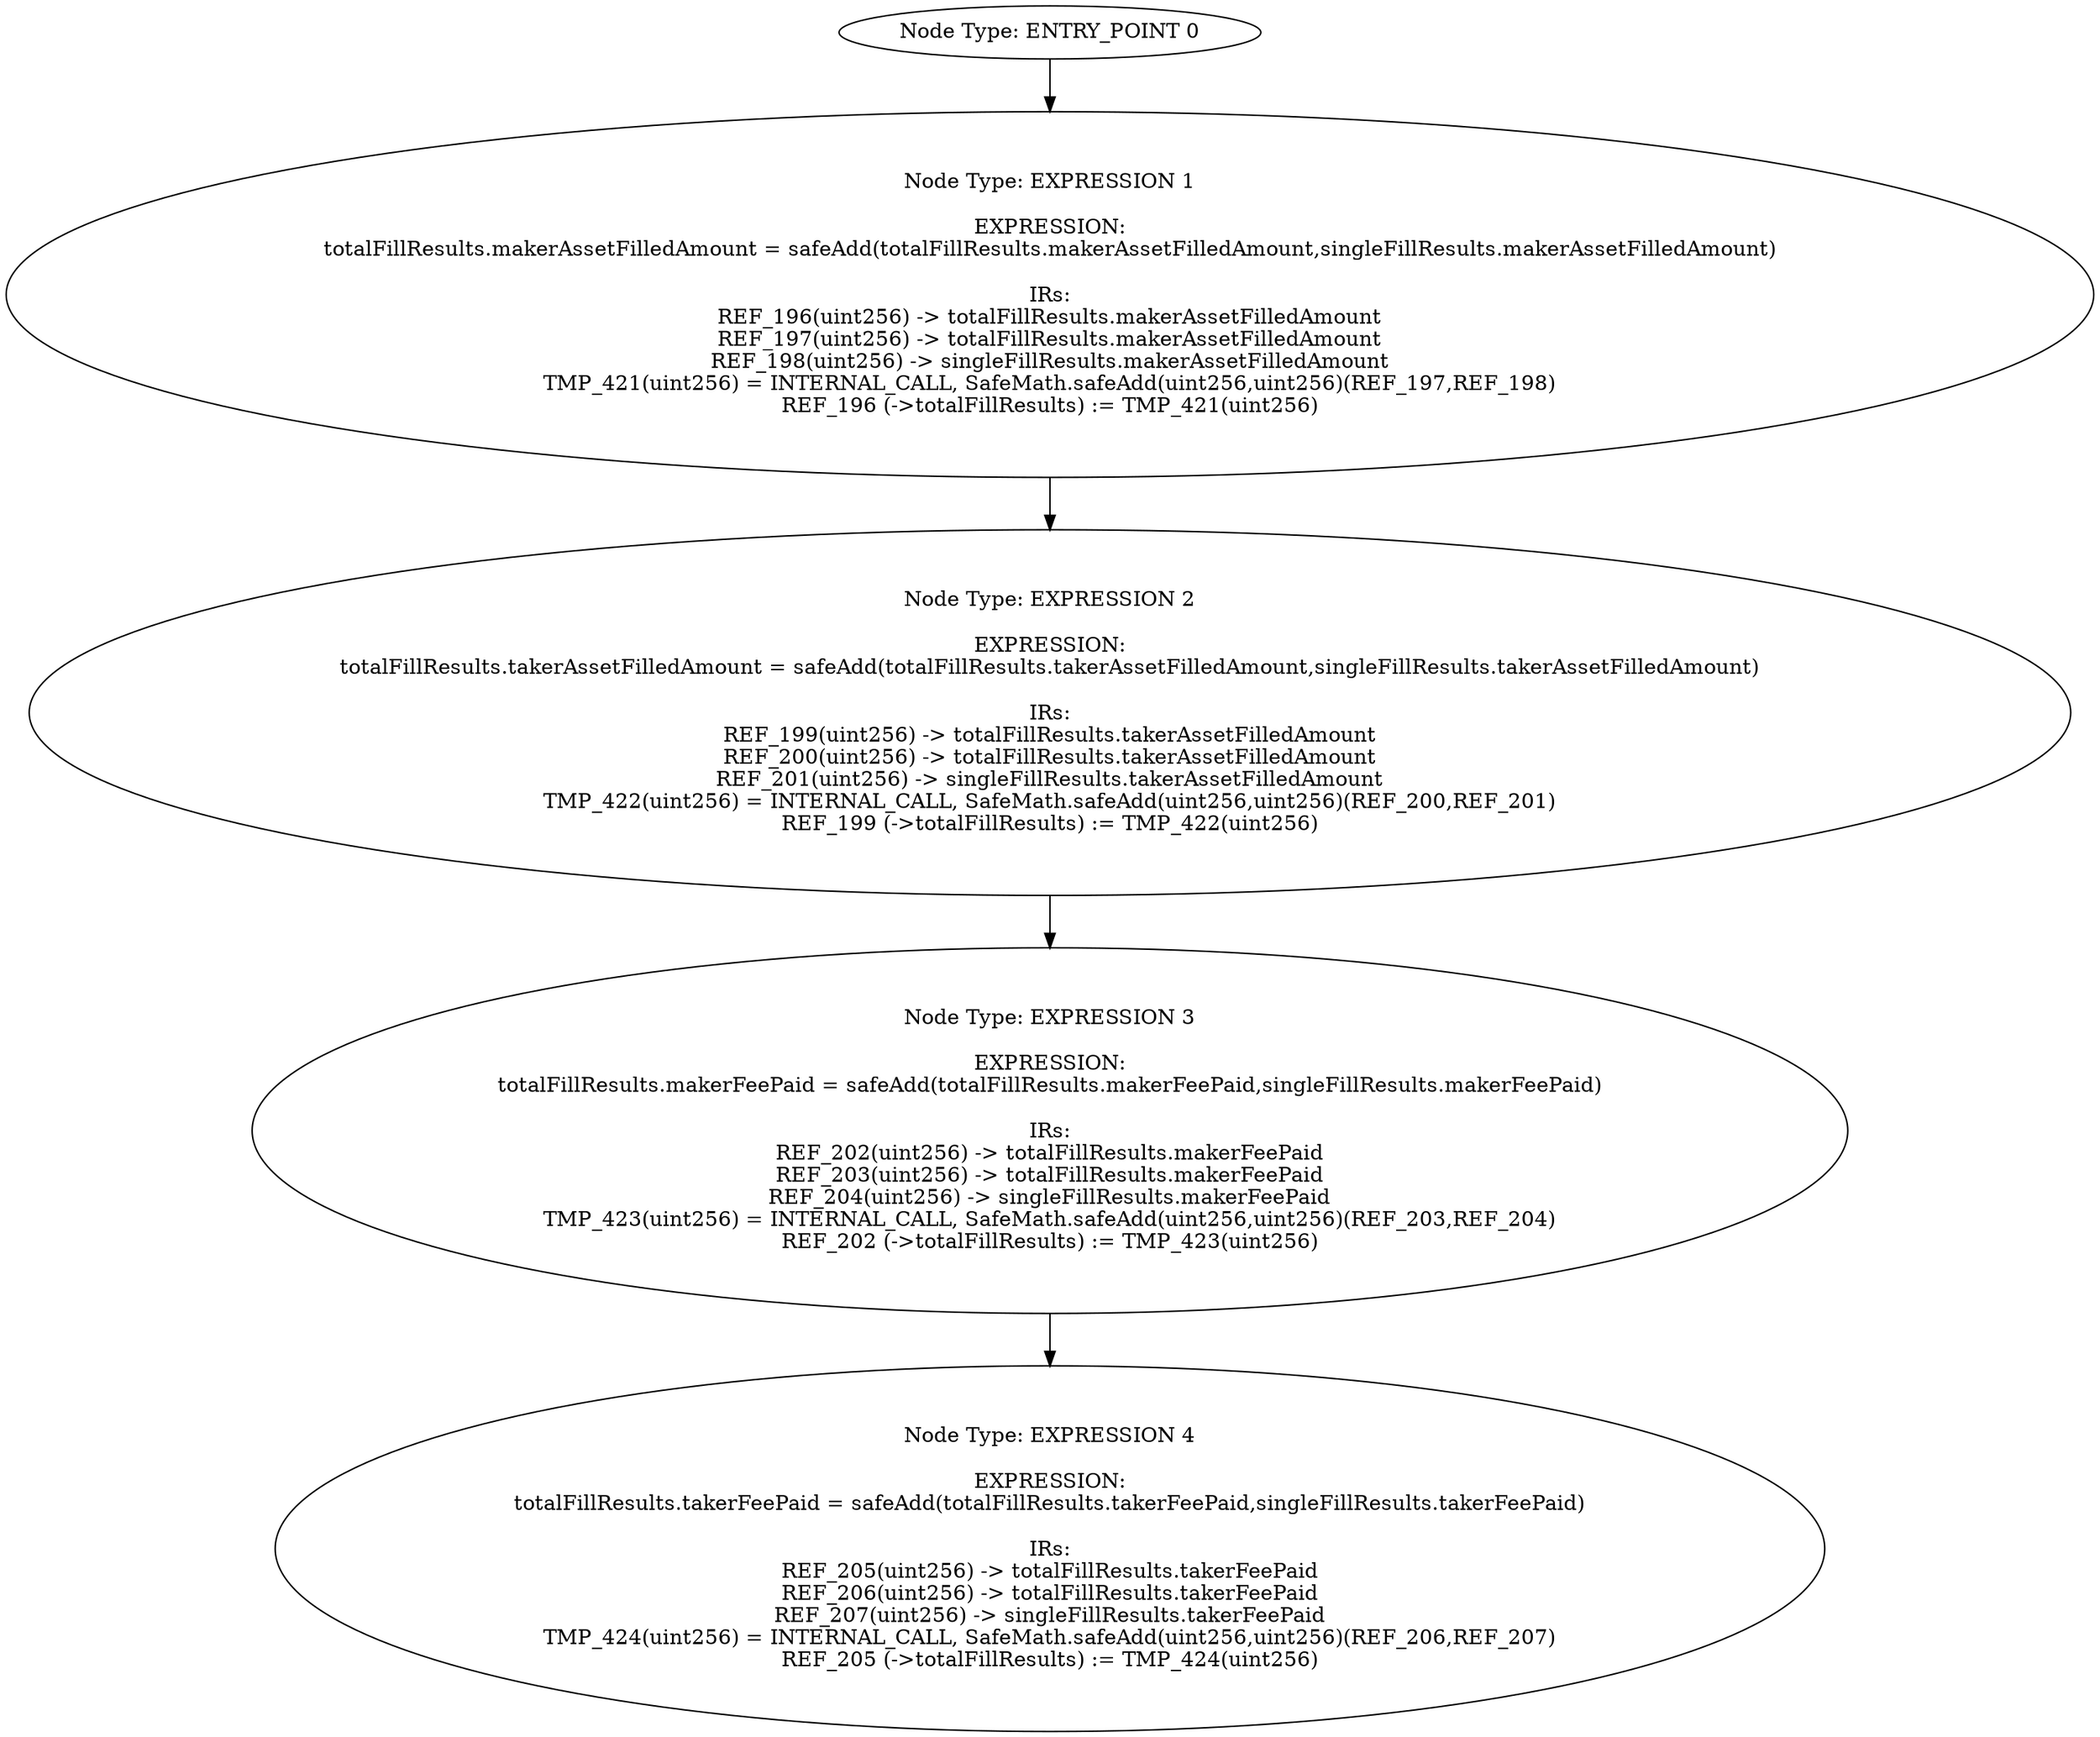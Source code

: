 digraph{
0[label="Node Type: ENTRY_POINT 0
"];
0->1;
1[label="Node Type: EXPRESSION 1

EXPRESSION:
totalFillResults.makerAssetFilledAmount = safeAdd(totalFillResults.makerAssetFilledAmount,singleFillResults.makerAssetFilledAmount)

IRs:
REF_196(uint256) -> totalFillResults.makerAssetFilledAmount
REF_197(uint256) -> totalFillResults.makerAssetFilledAmount
REF_198(uint256) -> singleFillResults.makerAssetFilledAmount
TMP_421(uint256) = INTERNAL_CALL, SafeMath.safeAdd(uint256,uint256)(REF_197,REF_198)
REF_196 (->totalFillResults) := TMP_421(uint256)"];
1->2;
2[label="Node Type: EXPRESSION 2

EXPRESSION:
totalFillResults.takerAssetFilledAmount = safeAdd(totalFillResults.takerAssetFilledAmount,singleFillResults.takerAssetFilledAmount)

IRs:
REF_199(uint256) -> totalFillResults.takerAssetFilledAmount
REF_200(uint256) -> totalFillResults.takerAssetFilledAmount
REF_201(uint256) -> singleFillResults.takerAssetFilledAmount
TMP_422(uint256) = INTERNAL_CALL, SafeMath.safeAdd(uint256,uint256)(REF_200,REF_201)
REF_199 (->totalFillResults) := TMP_422(uint256)"];
2->3;
3[label="Node Type: EXPRESSION 3

EXPRESSION:
totalFillResults.makerFeePaid = safeAdd(totalFillResults.makerFeePaid,singleFillResults.makerFeePaid)

IRs:
REF_202(uint256) -> totalFillResults.makerFeePaid
REF_203(uint256) -> totalFillResults.makerFeePaid
REF_204(uint256) -> singleFillResults.makerFeePaid
TMP_423(uint256) = INTERNAL_CALL, SafeMath.safeAdd(uint256,uint256)(REF_203,REF_204)
REF_202 (->totalFillResults) := TMP_423(uint256)"];
3->4;
4[label="Node Type: EXPRESSION 4

EXPRESSION:
totalFillResults.takerFeePaid = safeAdd(totalFillResults.takerFeePaid,singleFillResults.takerFeePaid)

IRs:
REF_205(uint256) -> totalFillResults.takerFeePaid
REF_206(uint256) -> totalFillResults.takerFeePaid
REF_207(uint256) -> singleFillResults.takerFeePaid
TMP_424(uint256) = INTERNAL_CALL, SafeMath.safeAdd(uint256,uint256)(REF_206,REF_207)
REF_205 (->totalFillResults) := TMP_424(uint256)"];
}
